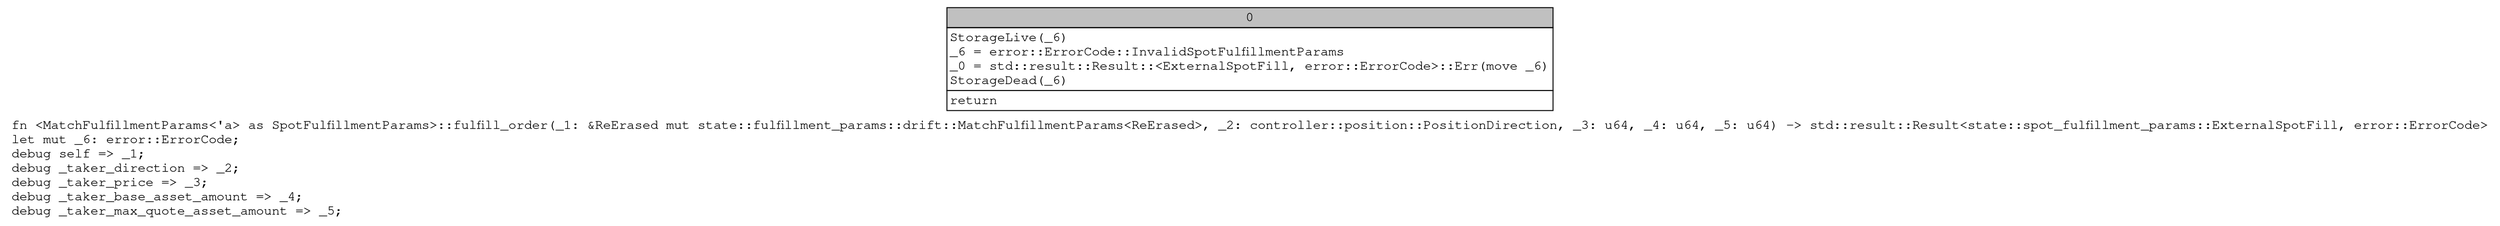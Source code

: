 digraph Mir_0_2950 {
    graph [fontname="Courier, monospace"];
    node [fontname="Courier, monospace"];
    edge [fontname="Courier, monospace"];
    label=<fn &lt;MatchFulfillmentParams&lt;'a&gt; as SpotFulfillmentParams&gt;::fulfill_order(_1: &amp;ReErased mut state::fulfillment_params::drift::MatchFulfillmentParams&lt;ReErased&gt;, _2: controller::position::PositionDirection, _3: u64, _4: u64, _5: u64) -&gt; std::result::Result&lt;state::spot_fulfillment_params::ExternalSpotFill, error::ErrorCode&gt;<br align="left"/>let mut _6: error::ErrorCode;<br align="left"/>debug self =&gt; _1;<br align="left"/>debug _taker_direction =&gt; _2;<br align="left"/>debug _taker_price =&gt; _3;<br align="left"/>debug _taker_base_asset_amount =&gt; _4;<br align="left"/>debug _taker_max_quote_asset_amount =&gt; _5;<br align="left"/>>;
    bb0__0_2950 [shape="none", label=<<table border="0" cellborder="1" cellspacing="0"><tr><td bgcolor="gray" align="center" colspan="1">0</td></tr><tr><td align="left" balign="left">StorageLive(_6)<br/>_6 = error::ErrorCode::InvalidSpotFulfillmentParams<br/>_0 = std::result::Result::&lt;ExternalSpotFill, error::ErrorCode&gt;::Err(move _6)<br/>StorageDead(_6)<br/></td></tr><tr><td align="left">return</td></tr></table>>];
}
